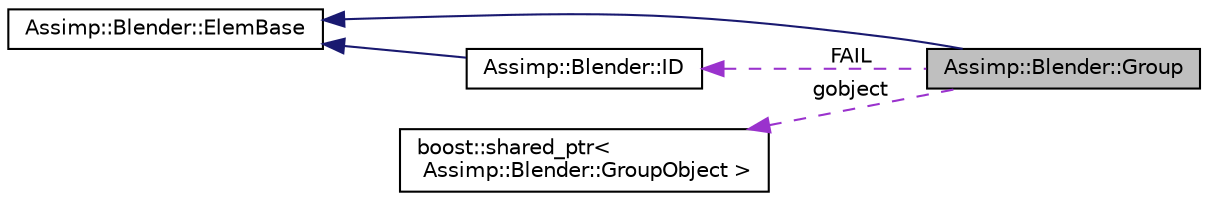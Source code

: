 digraph "Assimp::Blender::Group"
{
  edge [fontname="Helvetica",fontsize="10",labelfontname="Helvetica",labelfontsize="10"];
  node [fontname="Helvetica",fontsize="10",shape=record];
  rankdir="LR";
  Node1 [label="Assimp::Blender::Group",height=0.2,width=0.4,color="black", fillcolor="grey75", style="filled", fontcolor="black"];
  Node2 -> Node1 [dir="back",color="midnightblue",fontsize="10",style="solid",fontname="Helvetica"];
  Node2 [label="Assimp::Blender::ElemBase",height=0.2,width=0.4,color="black", fillcolor="white", style="filled",URL="$struct_assimp_1_1_blender_1_1_elem_base.html"];
  Node3 -> Node1 [dir="back",color="darkorchid3",fontsize="10",style="dashed",label=" FAIL" ,fontname="Helvetica"];
  Node3 [label="Assimp::Blender::ID",height=0.2,width=0.4,color="black", fillcolor="white", style="filled",URL="$struct_assimp_1_1_blender_1_1_i_d.html"];
  Node2 -> Node3 [dir="back",color="midnightblue",fontsize="10",style="solid",fontname="Helvetica"];
  Node4 -> Node1 [dir="back",color="darkorchid3",fontsize="10",style="dashed",label=" gobject" ,fontname="Helvetica"];
  Node4 [label="boost::shared_ptr\<\l Assimp::Blender::GroupObject \>",height=0.2,width=0.4,color="black", fillcolor="white", style="filled",URL="$classboost_1_1shared__ptr.html"];
}
